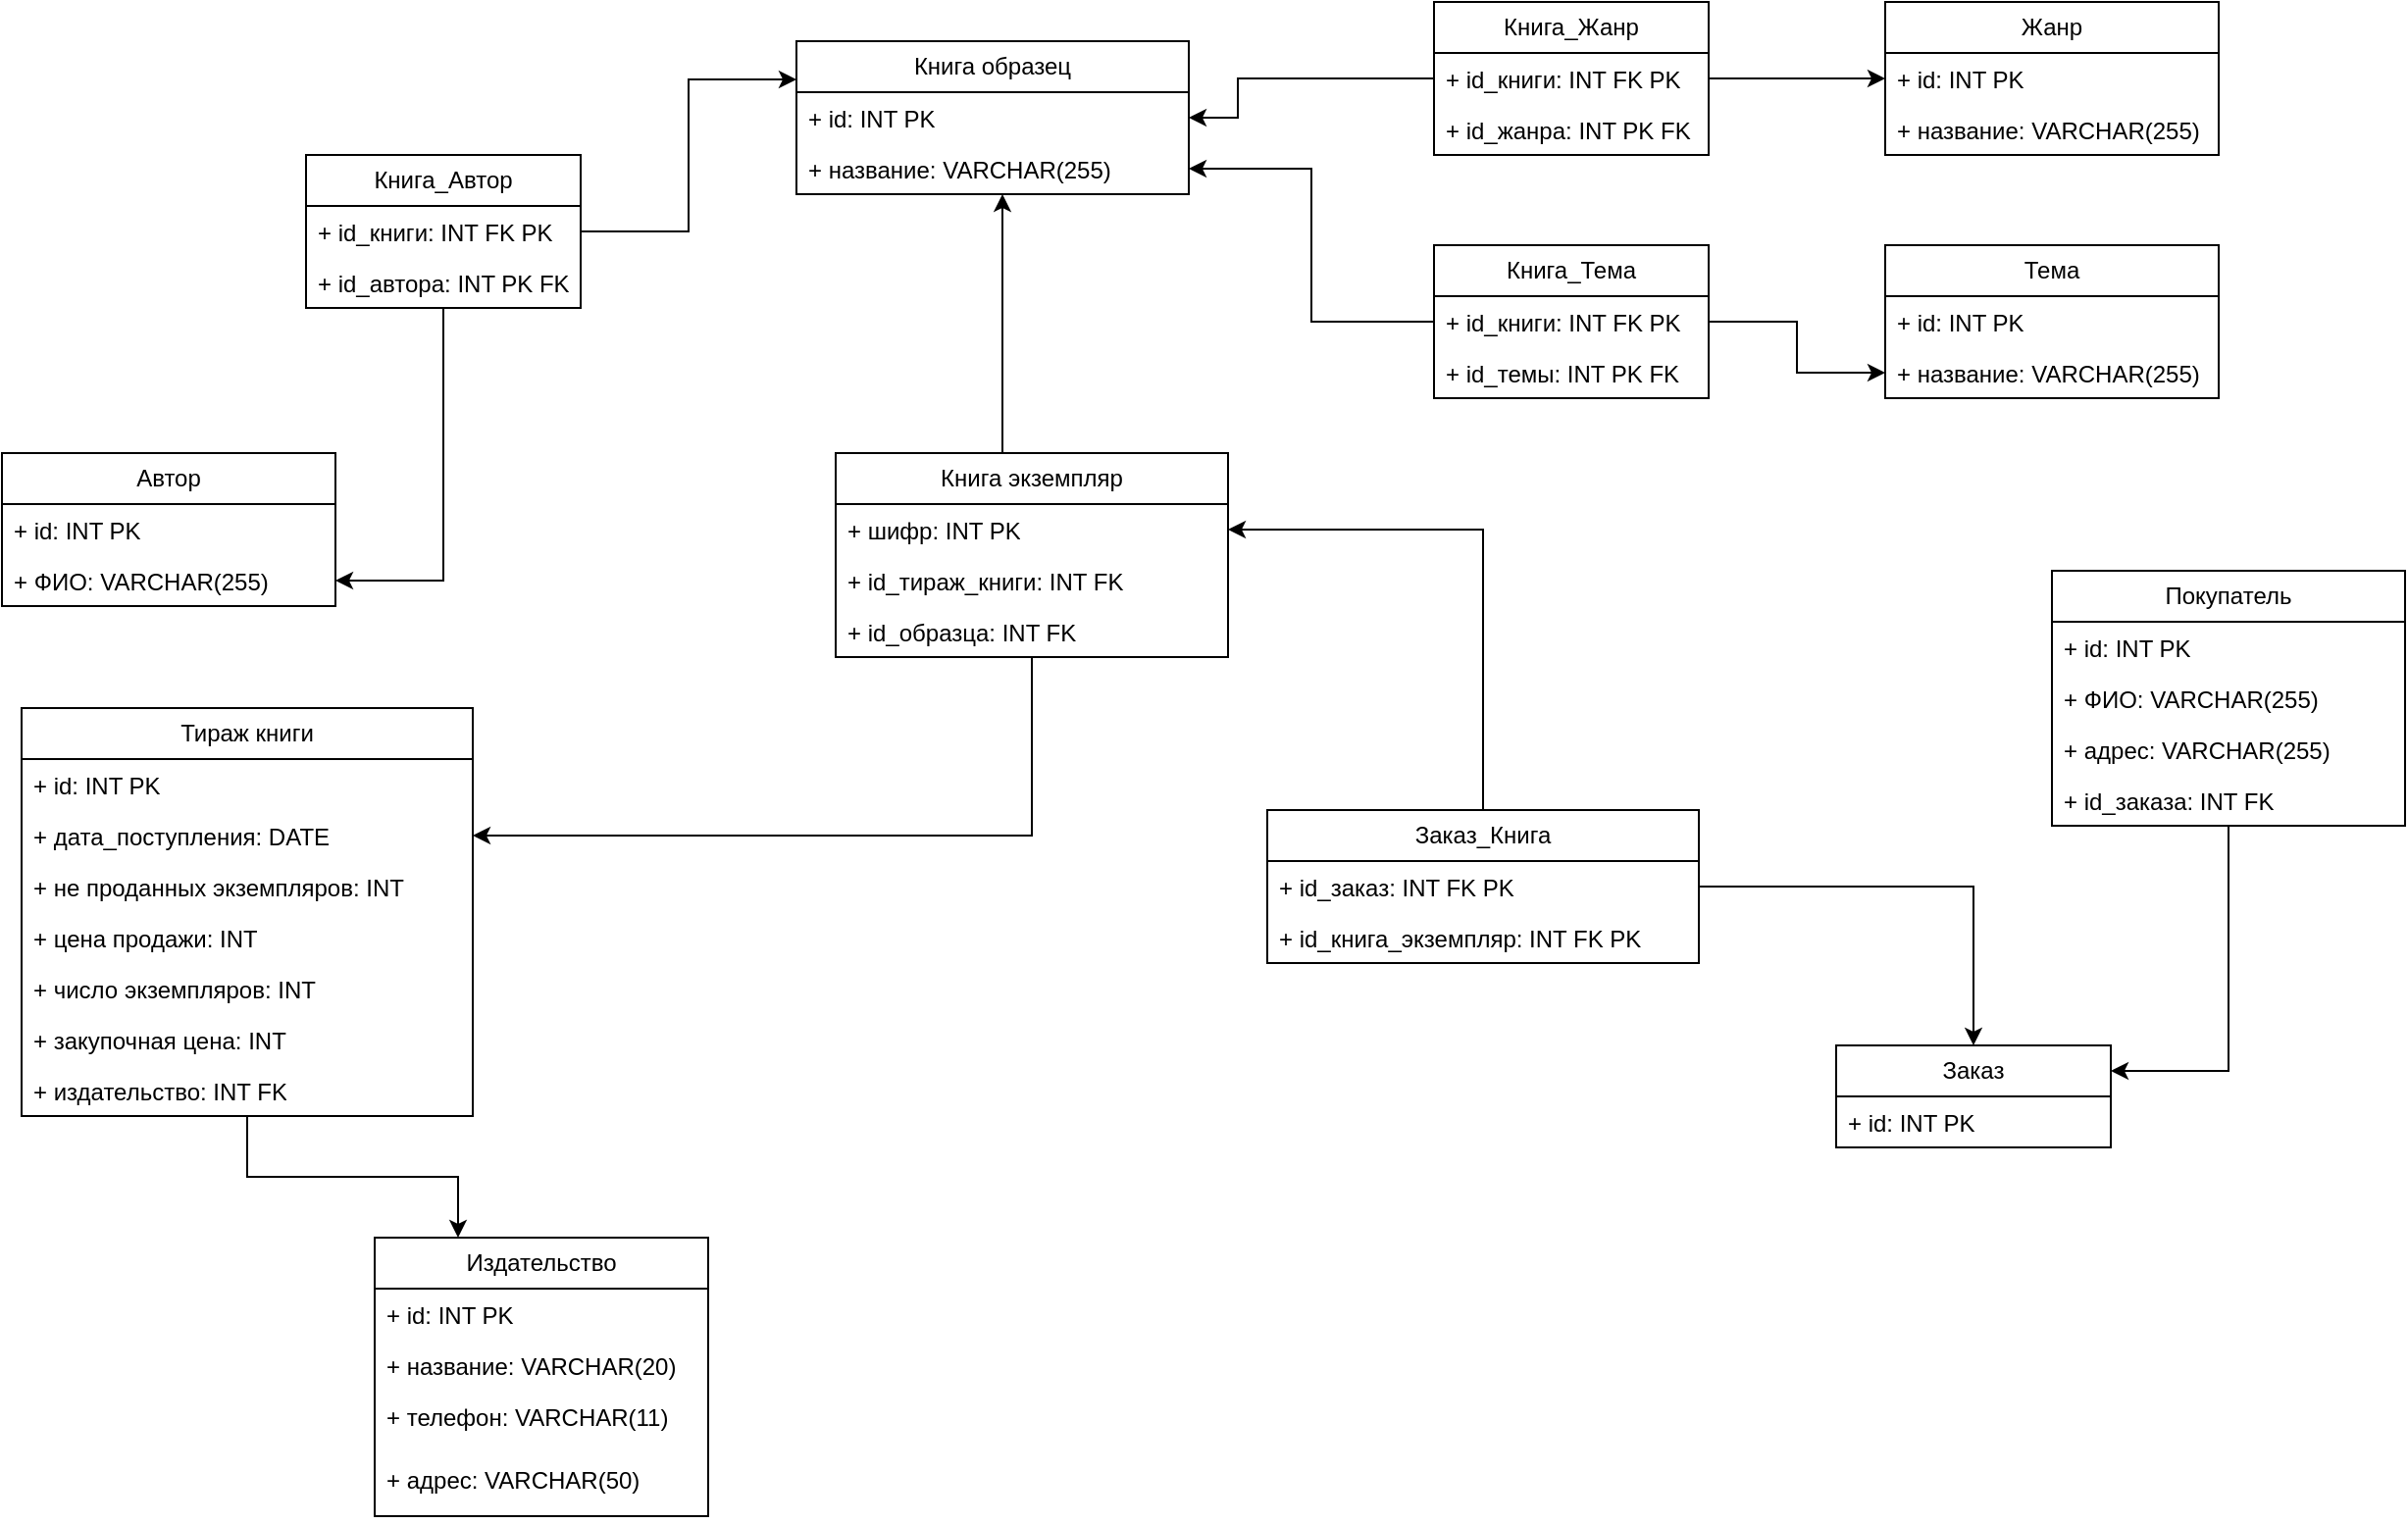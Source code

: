 <mxfile version="28.1.2">
  <diagram name="Page-1" id="pOTTETdeCjfXQeV-2WWk">
    <mxGraphModel dx="2453" dy="1111" grid="1" gridSize="10" guides="1" tooltips="1" connect="1" arrows="1" fold="1" page="1" pageScale="1" pageWidth="850" pageHeight="1100" math="0" shadow="0">
      <root>
        <mxCell id="0" />
        <mxCell id="1" parent="0" />
        <mxCell id="fVQ5kR86QcLQXutgSoff-1" value="Издательство" style="swimlane;fontStyle=0;childLayout=stackLayout;horizontal=1;startSize=26;fillColor=none;horizontalStack=0;resizeParent=1;resizeParentMax=0;resizeLast=0;collapsible=1;marginBottom=0;whiteSpace=wrap;html=1;" parent="1" vertex="1">
          <mxGeometry x="-320" y="680" width="170" height="142" as="geometry" />
        </mxCell>
        <mxCell id="fVQ5kR86QcLQXutgSoff-5" value="+ id: INT PK" style="text;strokeColor=none;fillColor=none;align=left;verticalAlign=top;spacingLeft=4;spacingRight=4;overflow=hidden;rotatable=0;points=[[0,0.5],[1,0.5]];portConstraint=eastwest;whiteSpace=wrap;html=1;" parent="fVQ5kR86QcLQXutgSoff-1" vertex="1">
          <mxGeometry y="26" width="170" height="26" as="geometry" />
        </mxCell>
        <mxCell id="fVQ5kR86QcLQXutgSoff-2" value="+ название: VARCHAR(20)" style="text;strokeColor=none;fillColor=none;align=left;verticalAlign=top;spacingLeft=4;spacingRight=4;overflow=hidden;rotatable=0;points=[[0,0.5],[1,0.5]];portConstraint=eastwest;whiteSpace=wrap;html=1;" parent="fVQ5kR86QcLQXutgSoff-1" vertex="1">
          <mxGeometry y="52" width="170" height="26" as="geometry" />
        </mxCell>
        <mxCell id="fVQ5kR86QcLQXutgSoff-6" value="+ телефон: VARCHAR(11)" style="text;strokeColor=none;fillColor=none;align=left;verticalAlign=top;spacingLeft=4;spacingRight=4;overflow=hidden;rotatable=0;points=[[0,0.5],[1,0.5]];portConstraint=eastwest;whiteSpace=wrap;html=1;" parent="fVQ5kR86QcLQXutgSoff-1" vertex="1">
          <mxGeometry y="78" width="170" height="32" as="geometry" />
        </mxCell>
        <mxCell id="fVQ5kR86QcLQXutgSoff-4" value="+ адрес: VARCHAR(50)" style="text;strokeColor=none;fillColor=none;align=left;verticalAlign=top;spacingLeft=4;spacingRight=4;overflow=hidden;rotatable=0;points=[[0,0.5],[1,0.5]];portConstraint=eastwest;whiteSpace=wrap;html=1;" parent="fVQ5kR86QcLQXutgSoff-1" vertex="1">
          <mxGeometry y="110" width="170" height="32" as="geometry" />
        </mxCell>
        <mxCell id="fVQ5kR86QcLQXutgSoff-70" style="edgeStyle=orthogonalEdgeStyle;rounded=0;orthogonalLoop=1;jettySize=auto;html=1;entryX=0.25;entryY=0;entryDx=0;entryDy=0;" parent="1" source="fVQ5kR86QcLQXutgSoff-7" target="fVQ5kR86QcLQXutgSoff-1" edge="1">
          <mxGeometry relative="1" as="geometry" />
        </mxCell>
        <mxCell id="fVQ5kR86QcLQXutgSoff-7" value="Тираж книги" style="swimlane;fontStyle=0;childLayout=stackLayout;horizontal=1;startSize=26;fillColor=none;horizontalStack=0;resizeParent=1;resizeParentMax=0;resizeLast=0;collapsible=1;marginBottom=0;whiteSpace=wrap;html=1;" parent="1" vertex="1">
          <mxGeometry x="-500" y="410" width="230" height="208" as="geometry" />
        </mxCell>
        <mxCell id="fVQ5kR86QcLQXutgSoff-11" value="+ id: INT PK" style="text;strokeColor=none;fillColor=none;align=left;verticalAlign=top;spacingLeft=4;spacingRight=4;overflow=hidden;rotatable=0;points=[[0,0.5],[1,0.5]];portConstraint=eastwest;whiteSpace=wrap;html=1;" parent="fVQ5kR86QcLQXutgSoff-7" vertex="1">
          <mxGeometry y="26" width="230" height="26" as="geometry" />
        </mxCell>
        <mxCell id="fVQ5kR86QcLQXutgSoff-8" value="+ дата_поступления: DATE" style="text;strokeColor=none;fillColor=none;align=left;verticalAlign=top;spacingLeft=4;spacingRight=4;overflow=hidden;rotatable=0;points=[[0,0.5],[1,0.5]];portConstraint=eastwest;whiteSpace=wrap;html=1;" parent="fVQ5kR86QcLQXutgSoff-7" vertex="1">
          <mxGeometry y="52" width="230" height="26" as="geometry" />
        </mxCell>
        <mxCell id="fVQ5kR86QcLQXutgSoff-9" value="+ не проданных экземпляров: INT" style="text;strokeColor=none;fillColor=none;align=left;verticalAlign=top;spacingLeft=4;spacingRight=4;overflow=hidden;rotatable=0;points=[[0,0.5],[1,0.5]];portConstraint=eastwest;whiteSpace=wrap;html=1;" parent="fVQ5kR86QcLQXutgSoff-7" vertex="1">
          <mxGeometry y="78" width="230" height="26" as="geometry" />
        </mxCell>
        <mxCell id="fVQ5kR86QcLQXutgSoff-12" value="+ цена продажи: INT" style="text;strokeColor=none;fillColor=none;align=left;verticalAlign=top;spacingLeft=4;spacingRight=4;overflow=hidden;rotatable=0;points=[[0,0.5],[1,0.5]];portConstraint=eastwest;whiteSpace=wrap;html=1;" parent="fVQ5kR86QcLQXutgSoff-7" vertex="1">
          <mxGeometry y="104" width="230" height="26" as="geometry" />
        </mxCell>
        <mxCell id="fVQ5kR86QcLQXutgSoff-13" value="+ число экземпляров: INT" style="text;strokeColor=none;fillColor=none;align=left;verticalAlign=top;spacingLeft=4;spacingRight=4;overflow=hidden;rotatable=0;points=[[0,0.5],[1,0.5]];portConstraint=eastwest;whiteSpace=wrap;html=1;" parent="fVQ5kR86QcLQXutgSoff-7" vertex="1">
          <mxGeometry y="130" width="230" height="26" as="geometry" />
        </mxCell>
        <mxCell id="fVQ5kR86QcLQXutgSoff-14" value="+ закупочная цена: INT" style="text;strokeColor=none;fillColor=none;align=left;verticalAlign=top;spacingLeft=4;spacingRight=4;overflow=hidden;rotatable=0;points=[[0,0.5],[1,0.5]];portConstraint=eastwest;whiteSpace=wrap;html=1;" parent="fVQ5kR86QcLQXutgSoff-7" vertex="1">
          <mxGeometry y="156" width="230" height="26" as="geometry" />
        </mxCell>
        <mxCell id="fVQ5kR86QcLQXutgSoff-10" value="+ издательство: INT FK" style="text;strokeColor=none;fillColor=none;align=left;verticalAlign=top;spacingLeft=4;spacingRight=4;overflow=hidden;rotatable=0;points=[[0,0.5],[1,0.5]];portConstraint=eastwest;whiteSpace=wrap;html=1;" parent="fVQ5kR86QcLQXutgSoff-7" vertex="1">
          <mxGeometry y="182" width="230" height="26" as="geometry" />
        </mxCell>
        <mxCell id="fVQ5kR86QcLQXutgSoff-16" value="Заказ" style="swimlane;fontStyle=0;childLayout=stackLayout;horizontal=1;startSize=26;fillColor=none;horizontalStack=0;resizeParent=1;resizeParentMax=0;resizeLast=0;collapsible=1;marginBottom=0;whiteSpace=wrap;html=1;" parent="1" vertex="1">
          <mxGeometry x="425" y="582" width="140" height="52" as="geometry" />
        </mxCell>
        <mxCell id="fVQ5kR86QcLQXutgSoff-17" value="+ id: INT PK" style="text;strokeColor=none;fillColor=none;align=left;verticalAlign=top;spacingLeft=4;spacingRight=4;overflow=hidden;rotatable=0;points=[[0,0.5],[1,0.5]];portConstraint=eastwest;whiteSpace=wrap;html=1;" parent="fVQ5kR86QcLQXutgSoff-16" vertex="1">
          <mxGeometry y="26" width="140" height="26" as="geometry" />
        </mxCell>
        <mxCell id="C-vgISsHABUxN3Pyu070-7" style="edgeStyle=orthogonalEdgeStyle;rounded=0;orthogonalLoop=1;jettySize=auto;html=1;entryX=1;entryY=0.5;entryDx=0;entryDy=0;" edge="1" parent="1" source="fVQ5kR86QcLQXutgSoff-20" target="C-vgISsHABUxN3Pyu070-2">
          <mxGeometry relative="1" as="geometry" />
        </mxCell>
        <mxCell id="fVQ5kR86QcLQXutgSoff-20" value="Заказ_Книга" style="swimlane;fontStyle=0;childLayout=stackLayout;horizontal=1;startSize=26;fillColor=none;horizontalStack=0;resizeParent=1;resizeParentMax=0;resizeLast=0;collapsible=1;marginBottom=0;whiteSpace=wrap;html=1;" parent="1" vertex="1">
          <mxGeometry x="135" y="462" width="220" height="78" as="geometry">
            <mxRectangle x="190" y="442" width="110" height="30" as="alternateBounds" />
          </mxGeometry>
        </mxCell>
        <mxCell id="fVQ5kR86QcLQXutgSoff-21" value="+ id_заказ: INT FK PK" style="text;strokeColor=none;fillColor=none;align=left;verticalAlign=top;spacingLeft=4;spacingRight=4;overflow=hidden;rotatable=0;points=[[0,0.5],[1,0.5]];portConstraint=eastwest;whiteSpace=wrap;html=1;" parent="fVQ5kR86QcLQXutgSoff-20" vertex="1">
          <mxGeometry y="26" width="220" height="26" as="geometry" />
        </mxCell>
        <mxCell id="fVQ5kR86QcLQXutgSoff-22" value="+ id_книга_экземпляр: INT FK PK" style="text;strokeColor=none;fillColor=none;align=left;verticalAlign=top;spacingLeft=4;spacingRight=4;overflow=hidden;rotatable=0;points=[[0,0.5],[1,0.5]];portConstraint=eastwest;whiteSpace=wrap;html=1;" parent="fVQ5kR86QcLQXutgSoff-20" vertex="1">
          <mxGeometry y="52" width="220" height="26" as="geometry" />
        </mxCell>
        <mxCell id="fVQ5kR86QcLQXutgSoff-25" style="edgeStyle=orthogonalEdgeStyle;rounded=0;orthogonalLoop=1;jettySize=auto;html=1;entryX=0.5;entryY=0;entryDx=0;entryDy=0;" parent="1" source="fVQ5kR86QcLQXutgSoff-21" target="fVQ5kR86QcLQXutgSoff-16" edge="1">
          <mxGeometry relative="1" as="geometry" />
        </mxCell>
        <mxCell id="fVQ5kR86QcLQXutgSoff-31" style="edgeStyle=orthogonalEdgeStyle;rounded=0;orthogonalLoop=1;jettySize=auto;html=1;entryX=1;entryY=0.25;entryDx=0;entryDy=0;" parent="1" source="fVQ5kR86QcLQXutgSoff-26" target="fVQ5kR86QcLQXutgSoff-16" edge="1">
          <mxGeometry relative="1" as="geometry" />
        </mxCell>
        <mxCell id="fVQ5kR86QcLQXutgSoff-26" value="Покупатель" style="swimlane;fontStyle=0;childLayout=stackLayout;horizontal=1;startSize=26;fillColor=none;horizontalStack=0;resizeParent=1;resizeParentMax=0;resizeLast=0;collapsible=1;marginBottom=0;whiteSpace=wrap;html=1;" parent="1" vertex="1">
          <mxGeometry x="535" y="340" width="180" height="130" as="geometry" />
        </mxCell>
        <mxCell id="fVQ5kR86QcLQXutgSoff-27" value="+ id: INT PK" style="text;strokeColor=none;fillColor=none;align=left;verticalAlign=top;spacingLeft=4;spacingRight=4;overflow=hidden;rotatable=0;points=[[0,0.5],[1,0.5]];portConstraint=eastwest;whiteSpace=wrap;html=1;" parent="fVQ5kR86QcLQXutgSoff-26" vertex="1">
          <mxGeometry y="26" width="180" height="26" as="geometry" />
        </mxCell>
        <mxCell id="fVQ5kR86QcLQXutgSoff-28" value="+ ФИО: VARCHAR(255)" style="text;strokeColor=none;fillColor=none;align=left;verticalAlign=top;spacingLeft=4;spacingRight=4;overflow=hidden;rotatable=0;points=[[0,0.5],[1,0.5]];portConstraint=eastwest;whiteSpace=wrap;html=1;" parent="fVQ5kR86QcLQXutgSoff-26" vertex="1">
          <mxGeometry y="52" width="180" height="26" as="geometry" />
        </mxCell>
        <mxCell id="fVQ5kR86QcLQXutgSoff-30" value="+ адрес: VARCHAR(255)" style="text;strokeColor=none;fillColor=none;align=left;verticalAlign=top;spacingLeft=4;spacingRight=4;overflow=hidden;rotatable=0;points=[[0,0.5],[1,0.5]];portConstraint=eastwest;whiteSpace=wrap;html=1;" parent="fVQ5kR86QcLQXutgSoff-26" vertex="1">
          <mxGeometry y="78" width="180" height="26" as="geometry" />
        </mxCell>
        <mxCell id="fVQ5kR86QcLQXutgSoff-29" value="+ id_заказа: INT FK" style="text;strokeColor=none;fillColor=none;align=left;verticalAlign=top;spacingLeft=4;spacingRight=4;overflow=hidden;rotatable=0;points=[[0,0.5],[1,0.5]];portConstraint=eastwest;whiteSpace=wrap;html=1;" parent="fVQ5kR86QcLQXutgSoff-26" vertex="1">
          <mxGeometry y="104" width="180" height="26" as="geometry" />
        </mxCell>
        <mxCell id="fVQ5kR86QcLQXutgSoff-32" value="Книга образец" style="swimlane;fontStyle=0;childLayout=stackLayout;horizontal=1;startSize=26;fillColor=none;horizontalStack=0;resizeParent=1;resizeParentMax=0;resizeLast=0;collapsible=1;marginBottom=0;whiteSpace=wrap;html=1;" parent="1" vertex="1">
          <mxGeometry x="-105" y="70" width="200" height="78" as="geometry" />
        </mxCell>
        <mxCell id="fVQ5kR86QcLQXutgSoff-50" value="+ id: INT PK" style="text;strokeColor=none;fillColor=none;align=left;verticalAlign=top;spacingLeft=4;spacingRight=4;overflow=hidden;rotatable=0;points=[[0,0.5],[1,0.5]];portConstraint=eastwest;whiteSpace=wrap;html=1;" parent="fVQ5kR86QcLQXutgSoff-32" vertex="1">
          <mxGeometry y="26" width="200" height="26" as="geometry" />
        </mxCell>
        <mxCell id="fVQ5kR86QcLQXutgSoff-33" value="+ название: VARCHAR(255)" style="text;strokeColor=none;fillColor=none;align=left;verticalAlign=top;spacingLeft=4;spacingRight=4;overflow=hidden;rotatable=0;points=[[0,0.5],[1,0.5]];portConstraint=eastwest;whiteSpace=wrap;html=1;" parent="fVQ5kR86QcLQXutgSoff-32" vertex="1">
          <mxGeometry y="52" width="200" height="26" as="geometry" />
        </mxCell>
        <mxCell id="fVQ5kR86QcLQXutgSoff-37" value="Жанр" style="swimlane;fontStyle=0;childLayout=stackLayout;horizontal=1;startSize=26;fillColor=none;horizontalStack=0;resizeParent=1;resizeParentMax=0;resizeLast=0;collapsible=1;marginBottom=0;whiteSpace=wrap;html=1;" parent="1" vertex="1">
          <mxGeometry x="450" y="50" width="170" height="78" as="geometry" />
        </mxCell>
        <mxCell id="fVQ5kR86QcLQXutgSoff-38" value="+ id: INT PK" style="text;strokeColor=none;fillColor=none;align=left;verticalAlign=top;spacingLeft=4;spacingRight=4;overflow=hidden;rotatable=0;points=[[0,0.5],[1,0.5]];portConstraint=eastwest;whiteSpace=wrap;html=1;" parent="fVQ5kR86QcLQXutgSoff-37" vertex="1">
          <mxGeometry y="26" width="170" height="26" as="geometry" />
        </mxCell>
        <mxCell id="fVQ5kR86QcLQXutgSoff-39" value="+ название: VARCHAR(255)" style="text;strokeColor=none;fillColor=none;align=left;verticalAlign=top;spacingLeft=4;spacingRight=4;overflow=hidden;rotatable=0;points=[[0,0.5],[1,0.5]];portConstraint=eastwest;whiteSpace=wrap;html=1;" parent="fVQ5kR86QcLQXutgSoff-37" vertex="1">
          <mxGeometry y="52" width="170" height="26" as="geometry" />
        </mxCell>
        <mxCell id="fVQ5kR86QcLQXutgSoff-44" value="Тема" style="swimlane;fontStyle=0;childLayout=stackLayout;horizontal=1;startSize=26;fillColor=none;horizontalStack=0;resizeParent=1;resizeParentMax=0;resizeLast=0;collapsible=1;marginBottom=0;whiteSpace=wrap;html=1;" parent="1" vertex="1">
          <mxGeometry x="450" y="174" width="170" height="78" as="geometry" />
        </mxCell>
        <mxCell id="fVQ5kR86QcLQXutgSoff-45" value="+ id: INT PK" style="text;strokeColor=none;fillColor=none;align=left;verticalAlign=top;spacingLeft=4;spacingRight=4;overflow=hidden;rotatable=0;points=[[0,0.5],[1,0.5]];portConstraint=eastwest;whiteSpace=wrap;html=1;" parent="fVQ5kR86QcLQXutgSoff-44" vertex="1">
          <mxGeometry y="26" width="170" height="26" as="geometry" />
        </mxCell>
        <mxCell id="fVQ5kR86QcLQXutgSoff-46" value="+ название: VARCHAR(255)" style="text;strokeColor=none;fillColor=none;align=left;verticalAlign=top;spacingLeft=4;spacingRight=4;overflow=hidden;rotatable=0;points=[[0,0.5],[1,0.5]];portConstraint=eastwest;whiteSpace=wrap;html=1;" parent="fVQ5kR86QcLQXutgSoff-44" vertex="1">
          <mxGeometry y="52" width="170" height="26" as="geometry" />
        </mxCell>
        <mxCell id="fVQ5kR86QcLQXutgSoff-47" value="Автор" style="swimlane;fontStyle=0;childLayout=stackLayout;horizontal=1;startSize=26;fillColor=none;horizontalStack=0;resizeParent=1;resizeParentMax=0;resizeLast=0;collapsible=1;marginBottom=0;whiteSpace=wrap;html=1;" parent="1" vertex="1">
          <mxGeometry x="-510" y="280" width="170" height="78" as="geometry" />
        </mxCell>
        <mxCell id="fVQ5kR86QcLQXutgSoff-48" value="+ id: INT PK" style="text;strokeColor=none;fillColor=none;align=left;verticalAlign=top;spacingLeft=4;spacingRight=4;overflow=hidden;rotatable=0;points=[[0,0.5],[1,0.5]];portConstraint=eastwest;whiteSpace=wrap;html=1;" parent="fVQ5kR86QcLQXutgSoff-47" vertex="1">
          <mxGeometry y="26" width="170" height="26" as="geometry" />
        </mxCell>
        <mxCell id="fVQ5kR86QcLQXutgSoff-49" value="+ ФИО: VARCHAR(255)" style="text;strokeColor=none;fillColor=none;align=left;verticalAlign=top;spacingLeft=4;spacingRight=4;overflow=hidden;rotatable=0;points=[[0,0.5],[1,0.5]];portConstraint=eastwest;whiteSpace=wrap;html=1;" parent="fVQ5kR86QcLQXutgSoff-47" vertex="1">
          <mxGeometry y="52" width="170" height="26" as="geometry" />
        </mxCell>
        <mxCell id="fVQ5kR86QcLQXutgSoff-55" style="edgeStyle=orthogonalEdgeStyle;rounded=0;orthogonalLoop=1;jettySize=auto;html=1;entryX=1;entryY=0.5;entryDx=0;entryDy=0;exitX=0;exitY=0.5;exitDx=0;exitDy=0;" parent="1" source="fVQ5kR86QcLQXutgSoff-52" edge="1">
          <mxGeometry relative="1" as="geometry">
            <mxPoint x="95" y="109.0" as="targetPoint" />
            <Array as="points">
              <mxPoint x="120" y="89" />
              <mxPoint x="120" y="109" />
            </Array>
          </mxGeometry>
        </mxCell>
        <mxCell id="fVQ5kR86QcLQXutgSoff-56" style="edgeStyle=orthogonalEdgeStyle;rounded=0;orthogonalLoop=1;jettySize=auto;html=1;entryX=0;entryY=0.5;entryDx=0;entryDy=0;" parent="1" source="fVQ5kR86QcLQXutgSoff-51" target="fVQ5kR86QcLQXutgSoff-37" edge="1">
          <mxGeometry relative="1" as="geometry" />
        </mxCell>
        <mxCell id="fVQ5kR86QcLQXutgSoff-51" value="Книга_Жанр" style="swimlane;fontStyle=0;childLayout=stackLayout;horizontal=1;startSize=26;fillColor=none;horizontalStack=0;resizeParent=1;resizeParentMax=0;resizeLast=0;collapsible=1;marginBottom=0;whiteSpace=wrap;html=1;" parent="1" vertex="1">
          <mxGeometry x="220" y="50" width="140" height="78" as="geometry" />
        </mxCell>
        <mxCell id="fVQ5kR86QcLQXutgSoff-52" value="+ id_книги: INT FK PK" style="text;strokeColor=none;fillColor=none;align=left;verticalAlign=top;spacingLeft=4;spacingRight=4;overflow=hidden;rotatable=0;points=[[0,0.5],[1,0.5]];portConstraint=eastwest;whiteSpace=wrap;html=1;" parent="fVQ5kR86QcLQXutgSoff-51" vertex="1">
          <mxGeometry y="26" width="140" height="26" as="geometry" />
        </mxCell>
        <mxCell id="fVQ5kR86QcLQXutgSoff-53" value="+ id_жанра: INT PK FK" style="text;strokeColor=none;fillColor=none;align=left;verticalAlign=top;spacingLeft=4;spacingRight=4;overflow=hidden;rotatable=0;points=[[0,0.5],[1,0.5]];portConstraint=eastwest;whiteSpace=wrap;html=1;" parent="fVQ5kR86QcLQXutgSoff-51" vertex="1">
          <mxGeometry y="52" width="140" height="26" as="geometry" />
        </mxCell>
        <mxCell id="fVQ5kR86QcLQXutgSoff-57" value="Книга_Тема" style="swimlane;fontStyle=0;childLayout=stackLayout;horizontal=1;startSize=26;fillColor=none;horizontalStack=0;resizeParent=1;resizeParentMax=0;resizeLast=0;collapsible=1;marginBottom=0;whiteSpace=wrap;html=1;" parent="1" vertex="1">
          <mxGeometry x="220" y="174" width="140" height="78" as="geometry" />
        </mxCell>
        <mxCell id="fVQ5kR86QcLQXutgSoff-58" value="+ id_книги: INT FK PK" style="text;strokeColor=none;fillColor=none;align=left;verticalAlign=top;spacingLeft=4;spacingRight=4;overflow=hidden;rotatable=0;points=[[0,0.5],[1,0.5]];portConstraint=eastwest;whiteSpace=wrap;html=1;" parent="fVQ5kR86QcLQXutgSoff-57" vertex="1">
          <mxGeometry y="26" width="140" height="26" as="geometry" />
        </mxCell>
        <mxCell id="fVQ5kR86QcLQXutgSoff-59" value="+ id_темы: INT PK FK" style="text;strokeColor=none;fillColor=none;align=left;verticalAlign=top;spacingLeft=4;spacingRight=4;overflow=hidden;rotatable=0;points=[[0,0.5],[1,0.5]];portConstraint=eastwest;whiteSpace=wrap;html=1;" parent="fVQ5kR86QcLQXutgSoff-57" vertex="1">
          <mxGeometry y="52" width="140" height="26" as="geometry" />
        </mxCell>
        <mxCell id="fVQ5kR86QcLQXutgSoff-60" style="edgeStyle=orthogonalEdgeStyle;rounded=0;orthogonalLoop=1;jettySize=auto;html=1;entryX=1;entryY=0.5;entryDx=0;entryDy=0;" parent="1" source="fVQ5kR86QcLQXutgSoff-58" target="fVQ5kR86QcLQXutgSoff-33" edge="1">
          <mxGeometry relative="1" as="geometry" />
        </mxCell>
        <mxCell id="fVQ5kR86QcLQXutgSoff-61" value="" style="edgeStyle=orthogonalEdgeStyle;rounded=0;orthogonalLoop=1;jettySize=auto;html=1;" parent="1" source="fVQ5kR86QcLQXutgSoff-58" target="fVQ5kR86QcLQXutgSoff-46" edge="1">
          <mxGeometry relative="1" as="geometry" />
        </mxCell>
        <mxCell id="fVQ5kR86QcLQXutgSoff-67" style="edgeStyle=orthogonalEdgeStyle;rounded=0;orthogonalLoop=1;jettySize=auto;html=1;entryX=0;entryY=0.25;entryDx=0;entryDy=0;" parent="1" source="fVQ5kR86QcLQXutgSoff-62" target="fVQ5kR86QcLQXutgSoff-32" edge="1">
          <mxGeometry relative="1" as="geometry" />
        </mxCell>
        <mxCell id="C-vgISsHABUxN3Pyu070-8" style="edgeStyle=orthogonalEdgeStyle;rounded=0;orthogonalLoop=1;jettySize=auto;html=1;entryX=1;entryY=0.5;entryDx=0;entryDy=0;" edge="1" parent="1" source="fVQ5kR86QcLQXutgSoff-62" target="fVQ5kR86QcLQXutgSoff-49">
          <mxGeometry relative="1" as="geometry" />
        </mxCell>
        <mxCell id="fVQ5kR86QcLQXutgSoff-62" value="Книга_Автор" style="swimlane;fontStyle=0;childLayout=stackLayout;horizontal=1;startSize=26;fillColor=none;horizontalStack=0;resizeParent=1;resizeParentMax=0;resizeLast=0;collapsible=1;marginBottom=0;whiteSpace=wrap;html=1;" parent="1" vertex="1">
          <mxGeometry x="-355" y="128" width="140" height="78" as="geometry" />
        </mxCell>
        <mxCell id="fVQ5kR86QcLQXutgSoff-63" value="+ id_книги: INT FK PK" style="text;strokeColor=none;fillColor=none;align=left;verticalAlign=top;spacingLeft=4;spacingRight=4;overflow=hidden;rotatable=0;points=[[0,0.5],[1,0.5]];portConstraint=eastwest;whiteSpace=wrap;html=1;" parent="fVQ5kR86QcLQXutgSoff-62" vertex="1">
          <mxGeometry y="26" width="140" height="26" as="geometry" />
        </mxCell>
        <mxCell id="fVQ5kR86QcLQXutgSoff-64" value="+ id_автора: INT PK FK" style="text;strokeColor=none;fillColor=none;align=left;verticalAlign=top;spacingLeft=4;spacingRight=4;overflow=hidden;rotatable=0;points=[[0,0.5],[1,0.5]];portConstraint=eastwest;whiteSpace=wrap;html=1;" parent="fVQ5kR86QcLQXutgSoff-62" vertex="1">
          <mxGeometry y="52" width="140" height="26" as="geometry" />
        </mxCell>
        <mxCell id="C-vgISsHABUxN3Pyu070-5" style="edgeStyle=orthogonalEdgeStyle;rounded=0;orthogonalLoop=1;jettySize=auto;html=1;entryX=1;entryY=0.5;entryDx=0;entryDy=0;" edge="1" parent="1" source="C-vgISsHABUxN3Pyu070-1" target="fVQ5kR86QcLQXutgSoff-8">
          <mxGeometry relative="1" as="geometry" />
        </mxCell>
        <mxCell id="C-vgISsHABUxN3Pyu070-10" style="edgeStyle=orthogonalEdgeStyle;rounded=0;orthogonalLoop=1;jettySize=auto;html=1;" edge="1" parent="1" source="C-vgISsHABUxN3Pyu070-1" target="fVQ5kR86QcLQXutgSoff-32">
          <mxGeometry relative="1" as="geometry">
            <Array as="points">
              <mxPoint y="180" />
              <mxPoint y="180" />
            </Array>
          </mxGeometry>
        </mxCell>
        <mxCell id="C-vgISsHABUxN3Pyu070-1" value="Книга экземпляр" style="swimlane;fontStyle=0;childLayout=stackLayout;horizontal=1;startSize=26;fillColor=none;horizontalStack=0;resizeParent=1;resizeParentMax=0;resizeLast=0;collapsible=1;marginBottom=0;whiteSpace=wrap;html=1;" vertex="1" parent="1">
          <mxGeometry x="-85" y="280" width="200" height="104" as="geometry" />
        </mxCell>
        <mxCell id="C-vgISsHABUxN3Pyu070-2" value="+ шифр: INT PK" style="text;strokeColor=none;fillColor=none;align=left;verticalAlign=top;spacingLeft=4;spacingRight=4;overflow=hidden;rotatable=0;points=[[0,0.5],[1,0.5]];portConstraint=eastwest;whiteSpace=wrap;html=1;" vertex="1" parent="C-vgISsHABUxN3Pyu070-1">
          <mxGeometry y="26" width="200" height="26" as="geometry" />
        </mxCell>
        <mxCell id="C-vgISsHABUxN3Pyu070-3" value="+ id_тираж_книги: INT FK" style="text;strokeColor=none;fillColor=none;align=left;verticalAlign=top;spacingLeft=4;spacingRight=4;overflow=hidden;rotatable=0;points=[[0,0.5],[1,0.5]];portConstraint=eastwest;whiteSpace=wrap;html=1;" vertex="1" parent="C-vgISsHABUxN3Pyu070-1">
          <mxGeometry y="52" width="200" height="26" as="geometry" />
        </mxCell>
        <mxCell id="C-vgISsHABUxN3Pyu070-6" value="+ id_образца: INT FK" style="text;strokeColor=none;fillColor=none;align=left;verticalAlign=top;spacingLeft=4;spacingRight=4;overflow=hidden;rotatable=0;points=[[0,0.5],[1,0.5]];portConstraint=eastwest;whiteSpace=wrap;html=1;" vertex="1" parent="C-vgISsHABUxN3Pyu070-1">
          <mxGeometry y="78" width="200" height="26" as="geometry" />
        </mxCell>
      </root>
    </mxGraphModel>
  </diagram>
</mxfile>
